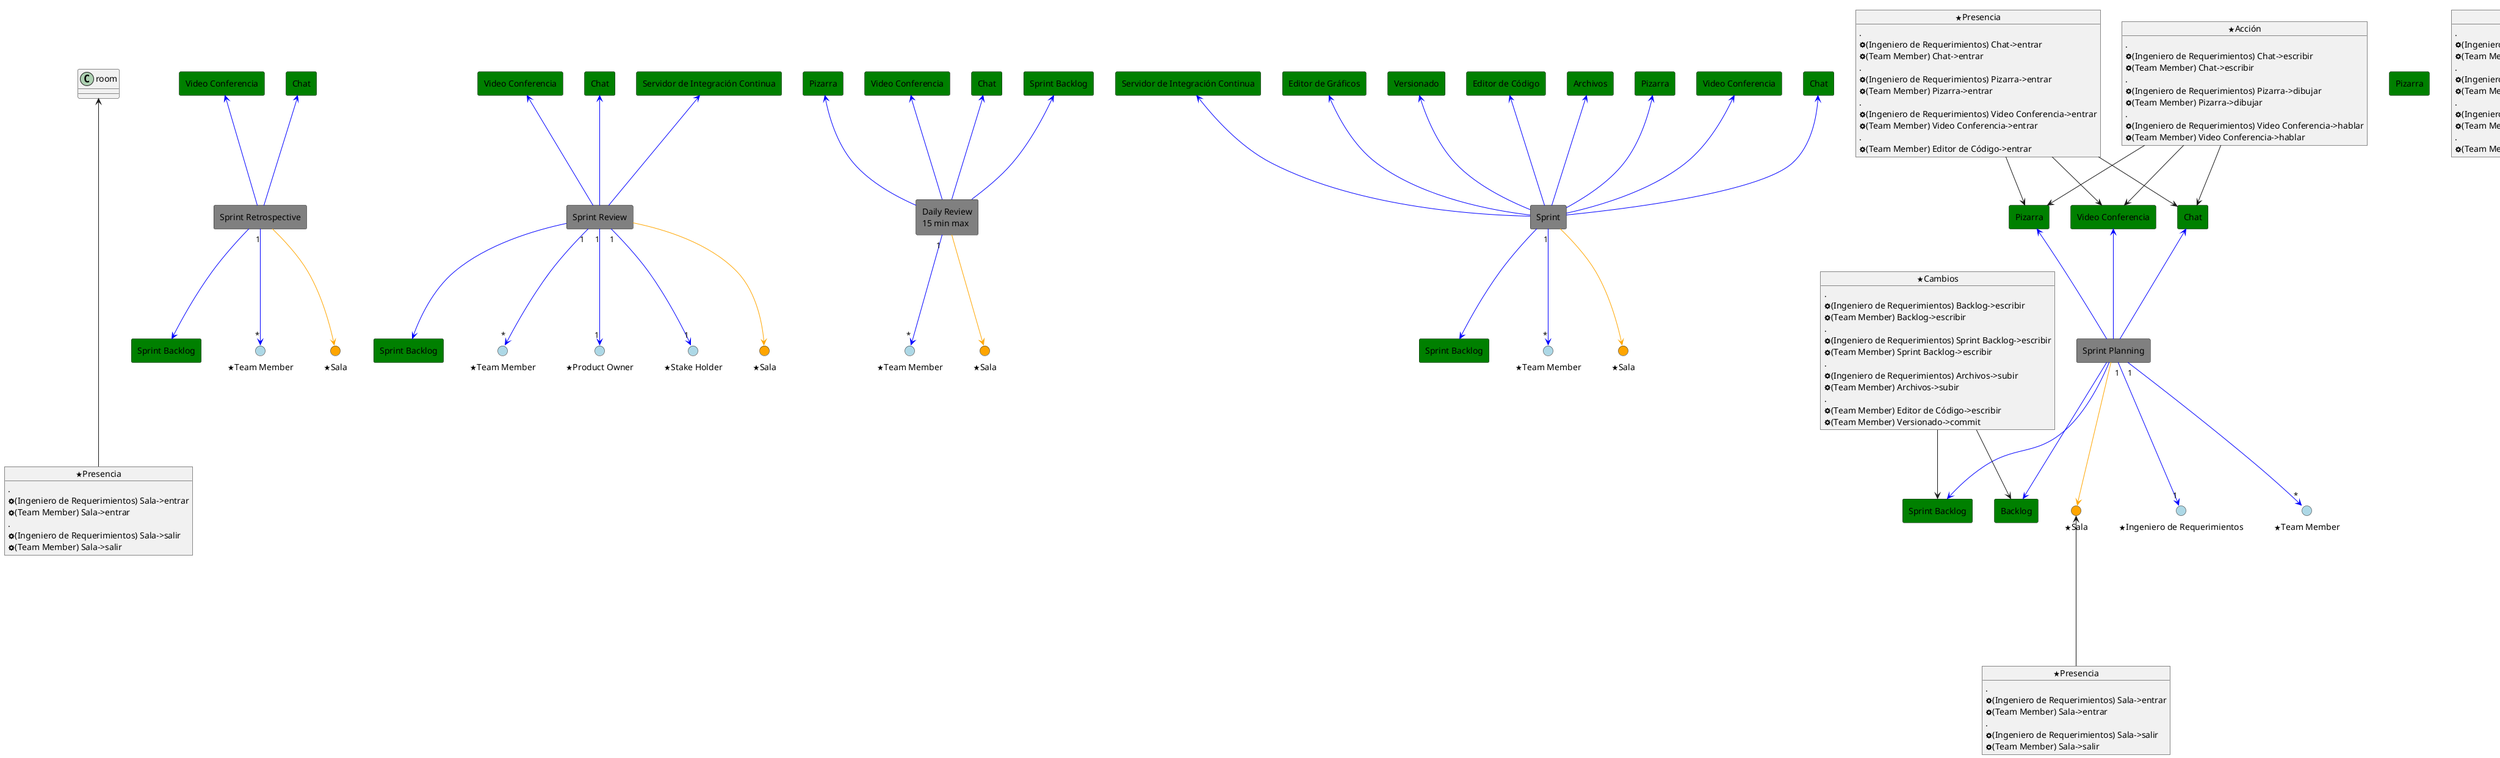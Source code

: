 @startuml sprint_activities
allowmixing

rectangle "Sprint Planning" as planning #Gray

'--------------- recursos --------------------------- 

rectangle "Backlog" as product_backlog1 #Green
rectangle "Sprint Backlog" as sprint_backlog1 #Green

rectangle "Pizarra" as blackboard1 #Green
rectangle "Video Conferencia" as video1 #Green
rectangle "Chat" as chat1 #Green

'--------------- perfiles ------------------

() "<&star>Ingeniero de Requerimientos" as rem1 #LightBlue
() "<&star>Team Member" as tm1 #LightBlue

'-------------- recursos salas -------------

() "<&star>Sala" as room1 #Orange


planning -[#Blue]-> product_backlog1
planning -[#Blue]-> sprint_backlog1
planning -u[#Blue]-> chat1
planning -u[#Blue]-> video1
planning -u[#Blue]-> blackboard1

planning "1" -d[#Blue]-> "1" rem1
planning "1" -d[#Blue]-> "*" tm1

planning -d[#Orange]-> room1


'---------- awareness ------

object "<&star>Presencia" as Presencia1 {
    .
    <&cog>(Ingeniero de Requerimientos) Chat->entrar
    <&cog>(Team Member) Chat->entrar
    .
    <&cog>(Ingeniero de Requerimientos) Pizarra->entrar
    <&cog>(Team Member) Pizarra->entrar    
    .
    <&cog>(Ingeniero de Requerimientos) Video Conferencia->entrar
    <&cog>(Team Member) Video Conferencia->entrar    
    .
    <&cog>(Team Member) Editor de Código->entrar
}

Presencia1 --> video1
Presencia1 --> chat1
Presencia1 --> blackboard1


object "<&star>Presencia" as Presencia_room1 {
    .
    <&cog>(Ingeniero de Requerimientos) Sala->entrar
    <&cog>(Team Member) Sala->entrar
    .
    <&cog>(Ingeniero de Requerimientos) Sala->salir
    <&cog>(Team Member) Sala->salir
}

Presencia_room1 --u--> room1

object "<&star>Acción" as Acción1 {
    .
    <&cog>(Ingeniero de Requerimientos) Chat->escribir
    <&cog>(Team Member) Chat->escribir

    .
    <&cog>(Ingeniero de Requerimientos) Pizarra->dibujar
    <&cog>(Team Member) Pizarra->dibujar
    .
    <&cog>(Ingeniero de Requerimientos) Video Conferencia->hablar
    <&cog>(Team Member) Video Conferencia->hablar    
}

Acción1 --> chat1
Acción1 --> blackboard1
Acción1 --> video1


object "<&star>Cambios" as Cambios1 {
    .
    <&cog>(Ingeniero de Requerimientos) Backlog->escribir
    <&cog>(Team Member) Backlog->escribir
    .
    <&cog>(Ingeniero de Requerimientos) Sprint Backlog->escribir
    <&cog>(Team Member) Sprint Backlog->escribir
    .
    <&cog>(Ingeniero de Requerimientos) Archivos->subir
    <&cog>(Team Member) Archivos->subir    
    .
    <&cog>(Team Member) Editor de Código->escribir
    <&cog>(Team Member) Versionado->commit
}

Cambios1 -d-> product_backlog1
Cambios1 -d-> sprint_backlog1

















'-----------------------------------------------------------

rectangle "Sprint" as sprint #Gray

'--------------- recursos --------------------------- 

rectangle "Sprint Backlog" as sprint_backlog2 #Green
rectangle "Pizarra" as blackboard2 #Green
rectangle "Archivos" as files2 #Green
rectangle "Editor de Código" as editor2 #Green
rectangle "Versionado" as git2 #Green
rectangle "Editor de Gráficos" as g_editor2 #Green
rectangle "Servidor de Integración Continua" as ci2 #Green

rectangle "Video Conferencia" as video2 #Green
rectangle "Chat" as chat2 #Green

'--------------- perfiles ------------------

() "<&star>Team Member" as tm2 #LightBlue

'-------------- recursos salas -------------

() "<&star>Sala" as room2 #Orange

sprint "1" -d[#Blue]-> "*" tm2

sprint -d[#Orange]-> room2

sprint -u[#Blue]-> chat2
sprint -u[#Blue]-> video2

sprint -[#Blue]-> sprint_backlog2
sprint -u[#Blue]-> blackboard2
sprint -u[#Blue]-> files2
sprint -u[#Blue]-> editor2
sprint -u[#Blue]-> git2
sprint -u[#Blue]-> g_editor2
sprint -u[#Blue]-> ci2















'----------------------------------------------------------------


rectangle "Daily Review\n15 min max" as daily #Gray

'------------- recursos ---------------------

rectangle "Sprint Backlog" as sprint_backlog3 #Green
rectangle "Video Conferencia" as video3 #Green
rectangle "Chat" as chat3 #Green
rectangle "Pizarra" as blackboard3 #Green

'--------------- perfiles ------------------

() "<&star>Team Member" as tm3 #LightBlue

'-------------- recursos salas -------------

() "<&star>Sala" as room3 #Orange


daily "1" -d[#Blue]-> "*" tm3
daily -d[#Orange]-> room3

daily -u[#Blue]-> sprint_backlog3
daily -u[#Blue]-> chat3
daily -u[#Blue]-> video3
daily -u[#Blue]-> blackboard3














'--------------------------------------------------------------


rectangle "Sprint Review" as sprint_review #Gray

'------------- recursos ---------------------

rectangle "Sprint Backlog" as sprint_backlog4 #Green
rectangle "Video Conferencia" as video4 #Green
rectangle "Chat" as chat4 #Green
rectangle "Pizarra" as blackboard4 #Green
rectangle "Servidor de Integración Continua" as ci4 #Green

'--------------- perfiles ------------------

() "<&star>Team Member" as tm4 #LightBlue
() "<&star>Product Owner" as po4 #LightBlue
() "<&star>Stake Holder" as sh4 #LightBlue

'-------------- recursos salas -------------

() "<&star>Sala" as room4 #Orange


sprint_review "1" -d[#Blue]-> "*" tm4
sprint_review "1" -d[#Blue]-> "1" sh4
sprint_review "1" -d[#Blue]-> "1" po4
sprint_review -d[#Orange]-> room4

sprint_review -[#Blue]-> sprint_backlog4
sprint_review -u[#Blue]-> ci4
sprint_review -u[#Blue]-> chat4
sprint_review -u[#Blue]-> video4













'-------------------------------------------

rectangle "Sprint Retrospective" as sprint_retrospective #Gray


'-------------- recursos -------------------

rectangle "Sprint Backlog" as sprint_backlog5 #Green

rectangle "Video Conferencia" as video5 #Green
rectangle "Chat" as chat5 #Green

'--------------- perfiles ------------------

() "<&star>Team Member" as tm5 #LightBlue

'-------------- recursos salas -------------

() "<&star>Sala" as room5 #Orange



sprint_retrospective "1" -d[#Blue]-> "*" tm5
sprint_retrospective -d[#Orange]-> room5

sprint_retrospective -[#Blue]-> sprint_backlog5
sprint_retrospective -u[#Blue]-> chat5
sprint_retrospective -u[#Blue]-> video5
















'---------- awareness ------

object "<&star>Presencia" as Presencia {
    .
    <&cog>(Ingeniero de Requerimientos) Chat->entrar
    <&cog>(Team Member) Chat->entrar
    .
    <&cog>(Ingeniero de Requerimientos) Pizarra->entrar
    <&cog>(Team Member) Pizarra->entrar    
    .
    <&cog>(Ingeniero de Requerimientos) Video Conferencia->entrar
    <&cog>(Team Member) Video Conferencia->entrar    
    .
    <&cog>(Team Member) Editor de Código->entrar
}

Presencia --> video
Presencia --> chat
Presencia --> blackboard
Presencia --> editor

object "<&star>Presencia" as Presencia2 {
    .
    <&cog>(Ingeniero de Requerimientos) Sala->entrar
    <&cog>(Team Member) Sala->entrar
    .
    <&cog>(Ingeniero de Requerimientos) Sala->salir
    <&cog>(Team Member) Sala->salir
}

Presencia2 --u--> room

object "<&star>Acción" as Acción {
    .
    <&cog>(Ingeniero de Requerimientos) Chat->escribir
    <&cog>(Team Member) Chat->escribir

    .
    <&cog>(Ingeniero de Requerimientos) Pizarra->dibujar
    <&cog>(Team Member) Pizarra->dibujar
    .
    <&cog>(Ingeniero de Requerimientos) Video Conferencia->hablar
    <&cog>(Team Member) Video Conferencia->hablar    
    .
    <&cog>(Team Member) Editor de Gráficos->editar
}

Acción --> chat
Acción --> blackboard
Acción --> video
Acción --> g_editor

object "<&star>Cambios" as Cambios {
    .
    <&cog>(Ingeniero de Requerimientos) Backlog->escribir
    <&cog>(Team Member) Backlog->escribir
    .
    <&cog>(Ingeniero de Requerimientos) Sprint Backlog->escribir
    <&cog>(Team Member) Sprint Backlog->escribir
    .
    <&cog>(Ingeniero de Requerimientos) Archivos->subir
    <&cog>(Team Member) Archivos->subir    
    .
    <&cog>(Team Member) Editor de Código->escribir
    <&cog>(Team Member) Versionado->commit
}

Cambios -d-> files
'Cambios -d-> user_stories
'Cambios -d-> technical_work
'Cambios -d-> knoledge_adquisition
Cambios -d-> product_backlog
Cambios -d-> sprint_backlog
Cambios -d-> editor
Cambios -d-> git


@enduml

















@startuml sprint_process
title "Proceso de Sprint"

state "Sprint Planning" as planning
state "Sprint" as sprint
state "Daily Review" as daily
state "Sprint Review" as review
state "Sprint Retrospective" as retrospective

state f <<fork>>

sprint -> daily : (Team Member) Daily Review->init
daily -> sprint : (Team Member) Daily Review->finish

[*] --> planning : (Team Member) Product Backlog->seleccionar
planning --> sprint : (Team Member) Sprint Backlog->seleccionar
sprint --> review : (Team Member) Sprint Backlog->finalizar
review --> f : (Team Member) Sprint Backlog->reviewed
f --> retrospective : existe mas funcionalidad
f --> [*] : no existe mas funcionalidad
retrospective --u--> planning : (Team Member) Sprint Retrospective->finish


@enduml



@startuml spint_protocol

state "Selección de Funcionalidad" as a1
a1: Available Operations:
a1: ==================================================
a1: (Team Member) Video->hablar
a1: (Team Member) Backlog->leer
a1: (Team Member) Sprint Backlog->leer
a1: (Team Member) Sprint Backlog->escribir
a1:
a1: Transition Operations :
a1: ==================================================
a1: (Team Member) Sprint Backlog->iniciar



state "Daily" as a2
a3: Available Operations:
a3: ==================================================
a3: (Team Member) Editor de Código->escribir
a3: (Team Member) Editor de Gráficos->editar
a3: (Team Member) Versionado->commit
a3: (Team Member) Versionado->pull
a3: (Team Member) Versionado->push
a3: (Team Member) Video->hablar
a3: (Team Member) Chat->escribir
a3: (Team Member) Chat->leer
a3: (Team Member) Archivos->descargar
a3: (Team Member) Archivos->subir
a3: (Team Member) Pizarra->dibujar
a3: (Team Member) Sprint Backlog->leer
a3: (Team Member) Sprint Backlog->escribir
a3:
a3: Transition Operations :
a3: ==================================================
a3: (Team Member) Sprint Backlog->finalizar



state "Trabajo Diario" as a3
a3: Available Operations:
a3: ==================================================
a3: (Team Member) Editor de Código->escribir
a3: (Team Member) Editor de Gráficos->editar
a3: (Team Member) Versionado->commit
a3: (Team Member) Versionado->pull
a3: (Team Member) Versionado->push
a3: (Team Member) Video->hablar
a3: (Team Member) Chat->escribir
a3: (Team Member) Chat->leer
a3: (Team Member) Archivos->descargar
a3: (Team Member) Archivos->subir
a3: (Team Member) Pizarra->dibujar
a3: (Team Member) Sprint Backlog->leer
a3: (Team Member) Sprint Backlog->escribir
a3:
a3: Transition Operations :
a3: ==================================================
a3: (Team Member) Sprint Backlog->finalizar



[*] --> a1
a1 --> a2
a2 --> [*]



@enduml